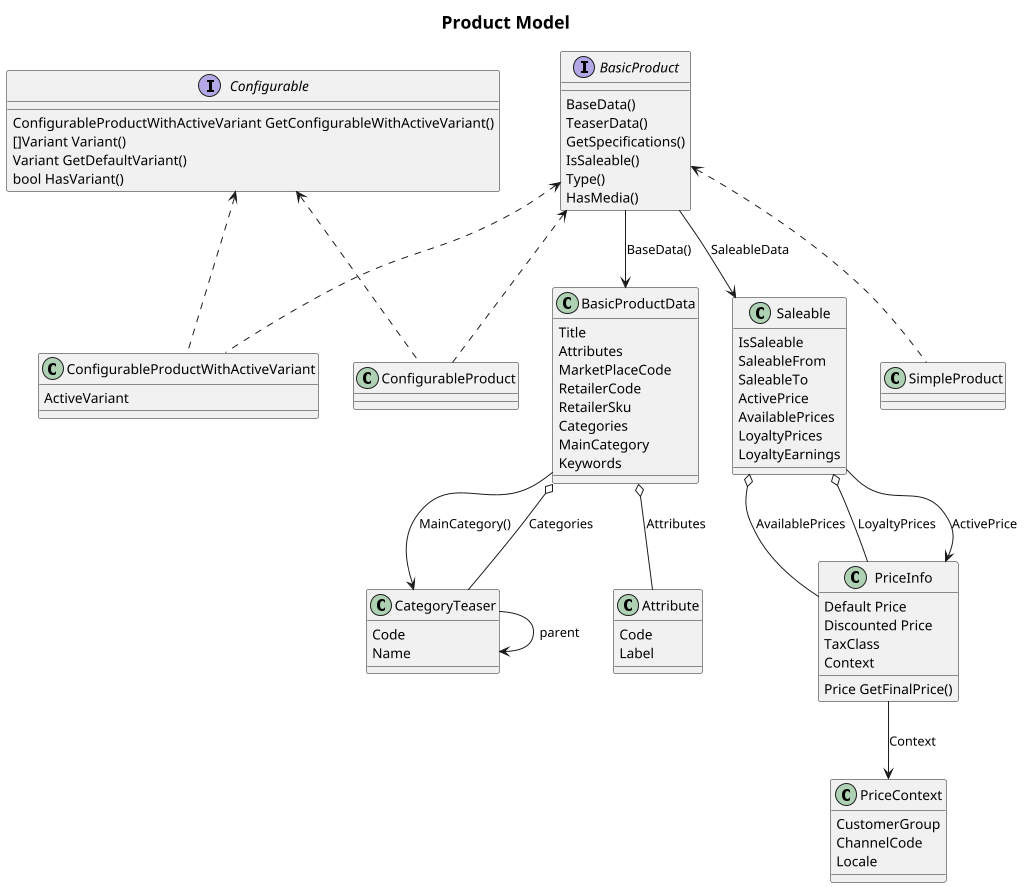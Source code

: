 @startuml
scale max 1024 width

title
    = Product Model
end title

interface BasicProduct {
    BaseData()
    TeaserData()
    GetSpecifications()
    IsSaleable()
    Type()
    HasMedia()
}
interface Configurable {
    ConfigurableProductWithActiveVariant GetConfigurableWithActiveVariant()
    []Variant Variant()
    Variant GetDefaultVariant()
    bool HasVariant()
}
class ConfigurableProductWithActiveVariant {
    ActiveVariant
}
class ConfigurableProduct
class SimpleProduct
class BasicProductData {
    Title
    Attributes
    MarketPlaceCode
    RetailerCode
    RetailerSku
    Categories
    MainCategory
    Keywords
}
class Saleable {
    IsSaleable
    SaleableFrom
    SaleableTo
    ActivePrice
    AvailablePrices
    LoyaltyPrices
    LoyaltyEarnings
}
class PriceInfo {
    Default Price
    Discounted Price
    TaxClass
    Context
    Price GetFinalPrice()
}
class PriceContext {
    CustomerGroup
    ChannelCode
    Locale
}
class CategoryTeaser {
    Code
    Name
}
class Attribute {
    Code
    Label
}

BasicProduct --> BasicProductData : BaseData()
BasicProduct -down-> Saleable : SaleableData
BasicProductData --> CategoryTeaser : MainCategory()
BasicProductData o-- Attribute : Attributes
CategoryTeaser --o BasicProductData : Categories
CategoryTeaser --> CategoryTeaser : parent
ConfigurableProduct .up> BasicProduct
ConfigurableProduct .up.> Configurable
ConfigurableProductWithActiveVariant .up.> Configurable
ConfigurableProductWithActiveVariant .up.> BasicProduct
SimpleProduct .up.> BasicProduct
PriceInfo --> PriceContext : Context
Saleable o-- PriceInfo : AvailablePrices
Saleable o-- PriceInfo : LoyaltyPrices
Saleable --> PriceInfo : ActivePrice

@enduml